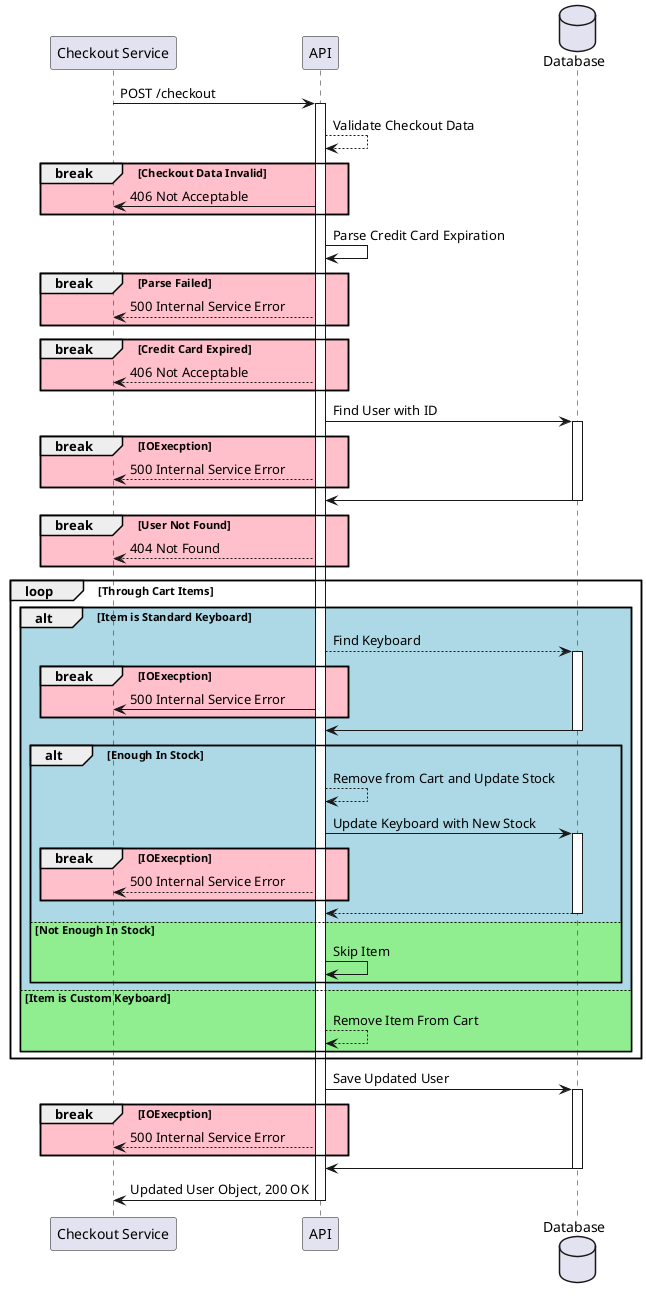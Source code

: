 @startuml "Checkout_Sequence_Diagram"

"Checkout Service" -> "API" : POST /checkout
activate "API"

database Database as Storage
"API" --> "API": Validate Checkout Data
break #Pink Checkout Data Invalid
  "API" -> "Checkout Service": 406 Not Acceptable\t\t
end

"API" -> "API": Parse Credit Card Expiration
break #Pink Parse Failed
  "API" --> "Checkout Service": 500 Internal Service Error
end
break #Pink Credit Card Expired
  "API" --> "Checkout Service": 406 Not Acceptable
end

"API" -> Storage : Find User with ID 
activate Storage
break #Pink IOExecption 
  "API" --> "Checkout Service": 500 Internal Service Error
end
Storage -> "API"
deactivate Storage

break #Pink User Not Found
  "API" --> "Checkout Service": 404 Not Found
end

loop Through Cart Items
  alt #LightBlue Item is Standard Keyboard
    "API" --> Storage: Find Keyboard
    activate Storage

      break #Pink IOExecption
        "API" -> "Checkout Service": 500 Internal Service Error
      end

    Storage -> API
    deactivate Storage

   alt #LightBlue Enough In Stock
    "API" --> "API": Remove from Cart and Update Stock
    "API" -> Storage: Update Keyboard with New Stock
    activate Storage

    break #Pink IOExecption
      "API" --> "Checkout Service": 500 Internal Service Error 
    end 

    Storage --> "API"
    deactivate Storage
   else #LightGreen Not Enough In Stock
     "API" -> "API": Skip Item
   end
  else #LightGreen Item is Custom Keyboard
    "API" --> "API": Remove Item From Cart
  end
end

"API" -> Storage: Save Updated User
activate Storage

break #Pink IOExecption
  "API" --> "Checkout Service": 500 Internal Service Error
end

Storage -> "API"
deactivate Storage

"API" -> "Checkout Service": Updated User Object, 200 OK
deactivate "API"

@enduml